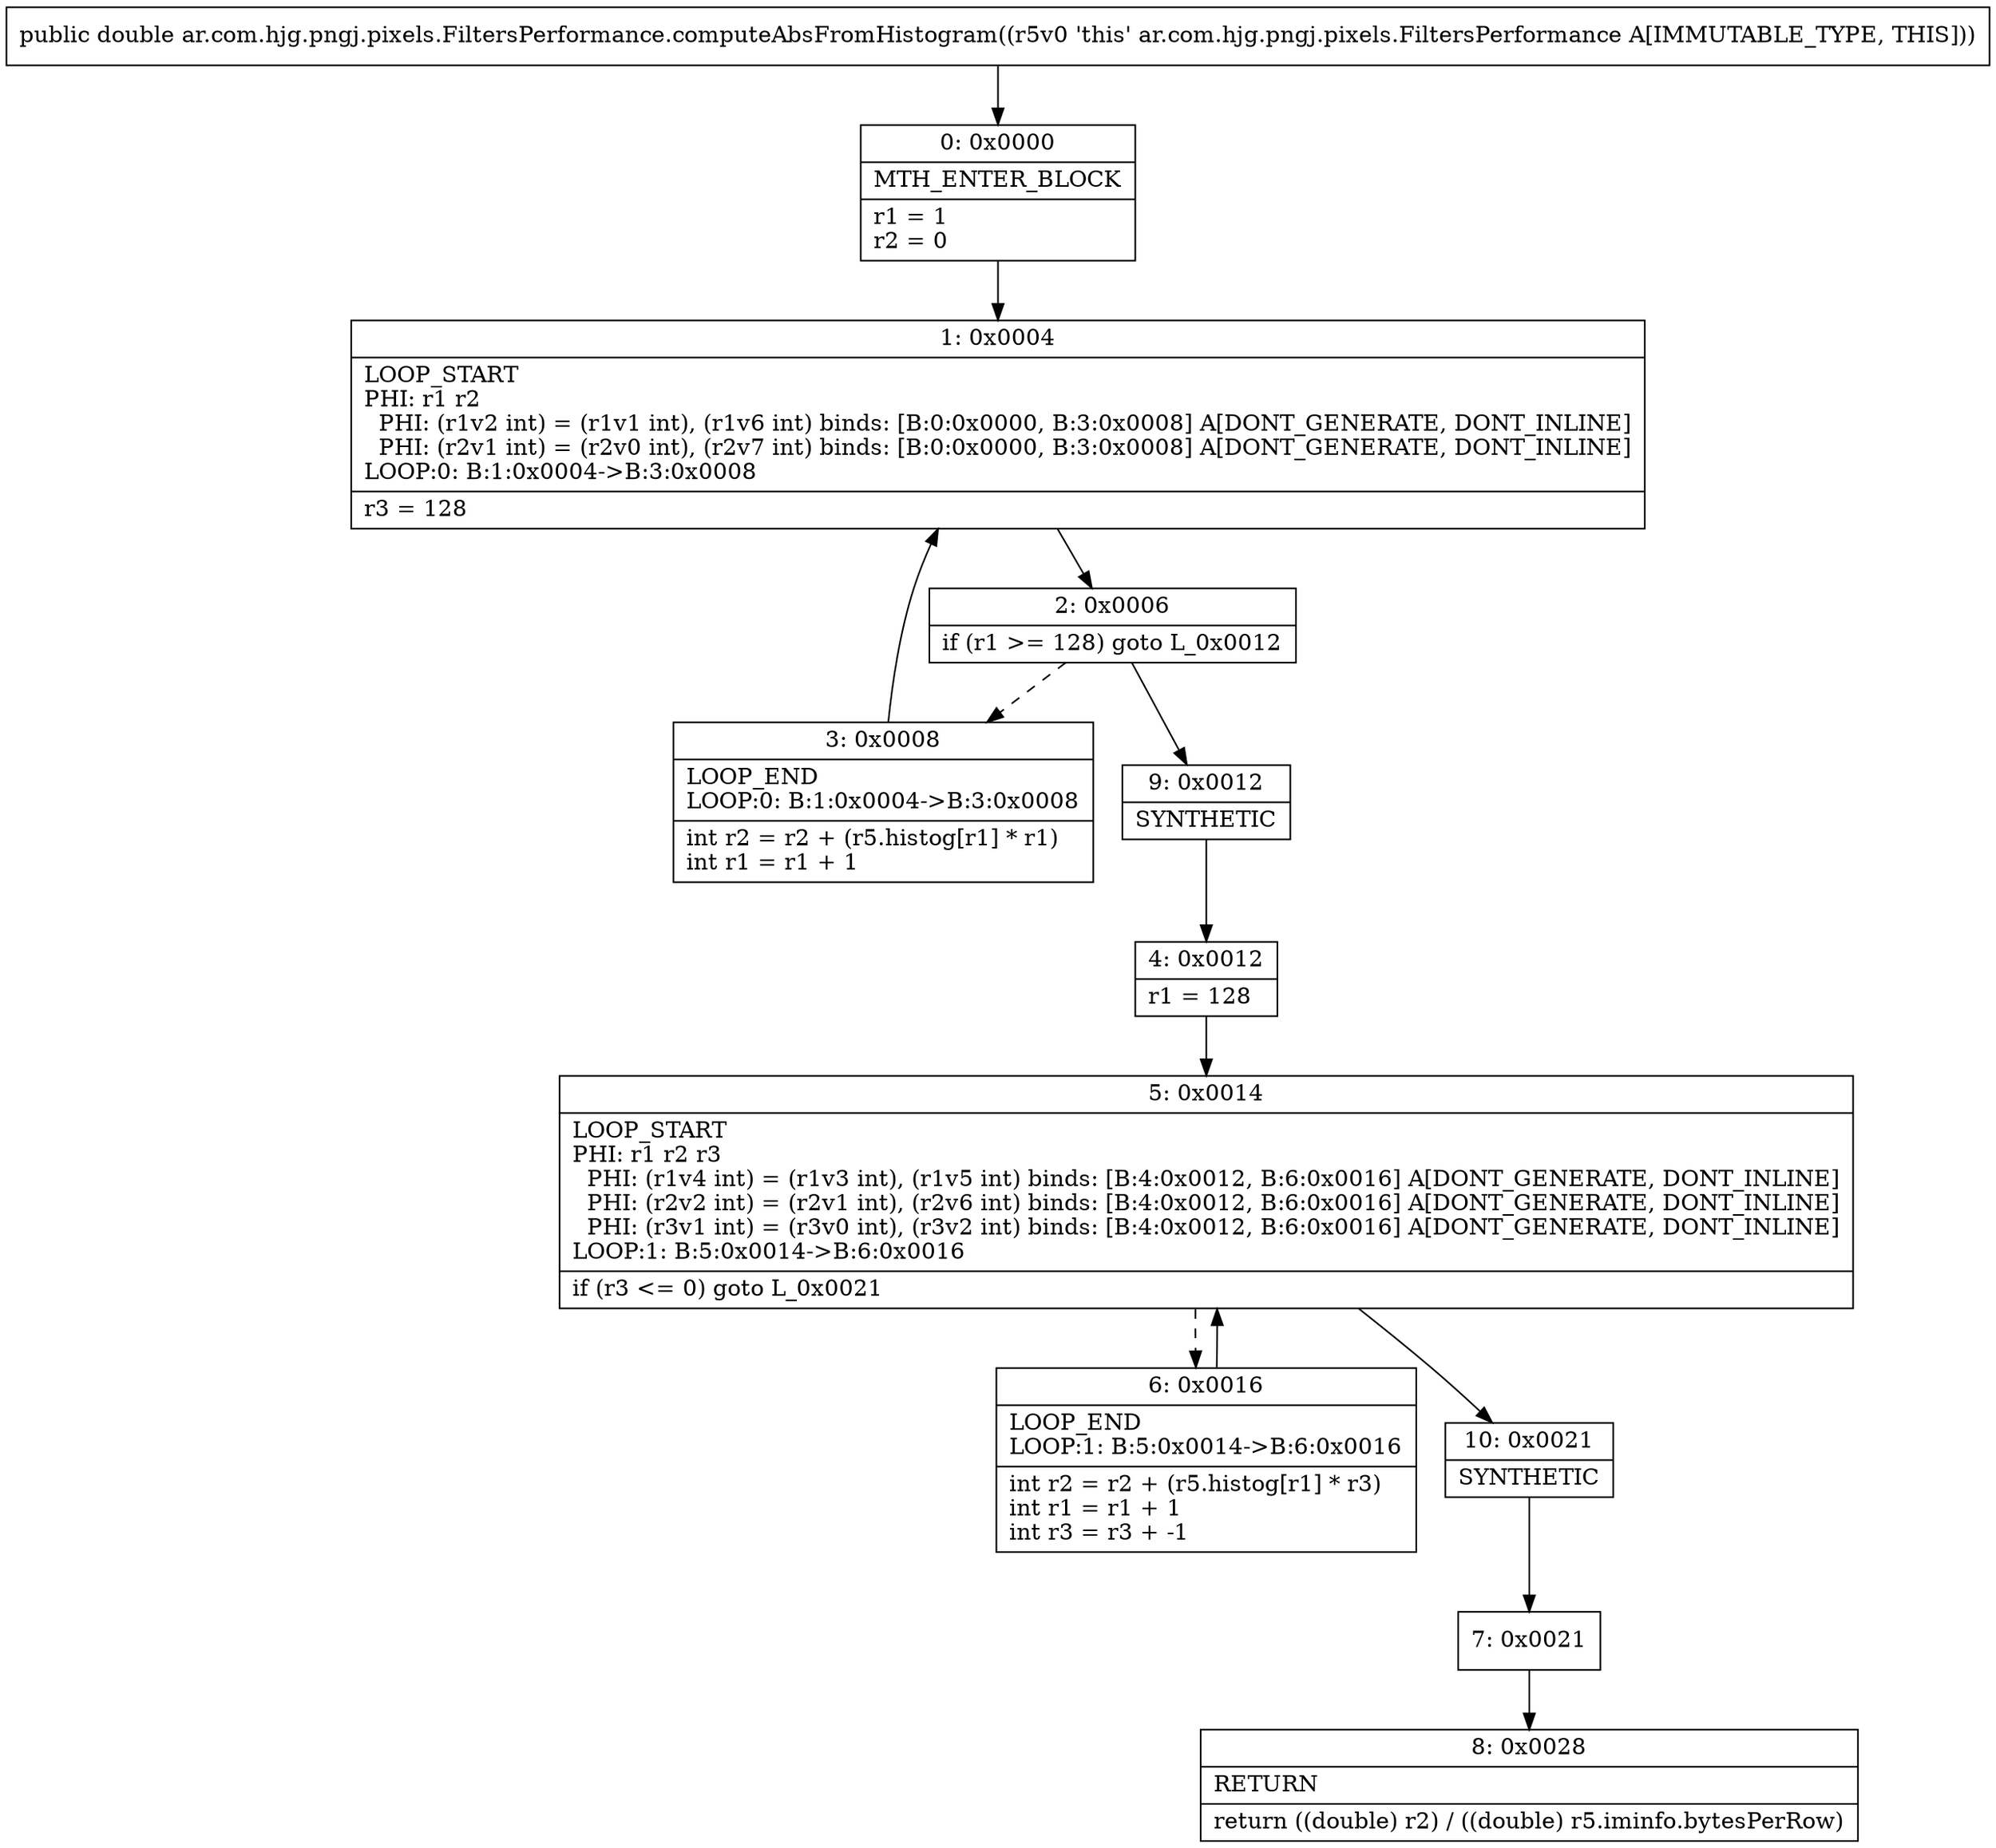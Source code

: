 digraph "CFG forar.com.hjg.pngj.pixels.FiltersPerformance.computeAbsFromHistogram()D" {
Node_0 [shape=record,label="{0\:\ 0x0000|MTH_ENTER_BLOCK\l|r1 = 1\lr2 = 0\l}"];
Node_1 [shape=record,label="{1\:\ 0x0004|LOOP_START\lPHI: r1 r2 \l  PHI: (r1v2 int) = (r1v1 int), (r1v6 int) binds: [B:0:0x0000, B:3:0x0008] A[DONT_GENERATE, DONT_INLINE]\l  PHI: (r2v1 int) = (r2v0 int), (r2v7 int) binds: [B:0:0x0000, B:3:0x0008] A[DONT_GENERATE, DONT_INLINE]\lLOOP:0: B:1:0x0004\-\>B:3:0x0008\l|r3 = 128\l}"];
Node_2 [shape=record,label="{2\:\ 0x0006|if (r1 \>= 128) goto L_0x0012\l}"];
Node_3 [shape=record,label="{3\:\ 0x0008|LOOP_END\lLOOP:0: B:1:0x0004\-\>B:3:0x0008\l|int r2 = r2 + (r5.histog[r1] * r1)\lint r1 = r1 + 1\l}"];
Node_4 [shape=record,label="{4\:\ 0x0012|r1 = 128\l}"];
Node_5 [shape=record,label="{5\:\ 0x0014|LOOP_START\lPHI: r1 r2 r3 \l  PHI: (r1v4 int) = (r1v3 int), (r1v5 int) binds: [B:4:0x0012, B:6:0x0016] A[DONT_GENERATE, DONT_INLINE]\l  PHI: (r2v2 int) = (r2v1 int), (r2v6 int) binds: [B:4:0x0012, B:6:0x0016] A[DONT_GENERATE, DONT_INLINE]\l  PHI: (r3v1 int) = (r3v0 int), (r3v2 int) binds: [B:4:0x0012, B:6:0x0016] A[DONT_GENERATE, DONT_INLINE]\lLOOP:1: B:5:0x0014\-\>B:6:0x0016\l|if (r3 \<= 0) goto L_0x0021\l}"];
Node_6 [shape=record,label="{6\:\ 0x0016|LOOP_END\lLOOP:1: B:5:0x0014\-\>B:6:0x0016\l|int r2 = r2 + (r5.histog[r1] * r3)\lint r1 = r1 + 1\lint r3 = r3 + \-1\l}"];
Node_7 [shape=record,label="{7\:\ 0x0021}"];
Node_8 [shape=record,label="{8\:\ 0x0028|RETURN\l|return ((double) r2) \/ ((double) r5.iminfo.bytesPerRow)\l}"];
Node_9 [shape=record,label="{9\:\ 0x0012|SYNTHETIC\l}"];
Node_10 [shape=record,label="{10\:\ 0x0021|SYNTHETIC\l}"];
MethodNode[shape=record,label="{public double ar.com.hjg.pngj.pixels.FiltersPerformance.computeAbsFromHistogram((r5v0 'this' ar.com.hjg.pngj.pixels.FiltersPerformance A[IMMUTABLE_TYPE, THIS])) }"];
MethodNode -> Node_0;
Node_0 -> Node_1;
Node_1 -> Node_2;
Node_2 -> Node_3[style=dashed];
Node_2 -> Node_9;
Node_3 -> Node_1;
Node_4 -> Node_5;
Node_5 -> Node_6[style=dashed];
Node_5 -> Node_10;
Node_6 -> Node_5;
Node_7 -> Node_8;
Node_9 -> Node_4;
Node_10 -> Node_7;
}

